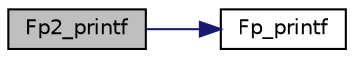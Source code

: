 digraph "Fp2_printf"
{
  edge [fontname="Helvetica",fontsize="10",labelfontname="Helvetica",labelfontsize="10"];
  node [fontname="Helvetica",fontsize="10",shape=record];
  rankdir="LR";
  Node62 [label="Fp2_printf",height=0.2,width=0.4,color="black", fillcolor="grey75", style="filled", fontcolor="black"];
  Node62 -> Node63 [color="midnightblue",fontsize="10",style="solid",fontname="Helvetica"];
  Node63 [label="Fp_printf",height=0.2,width=0.4,color="black", fillcolor="white", style="filled",URL="$bn__fp_8h.html#a1512d0a8dafbc0776e84231b75ecd646"];
}
